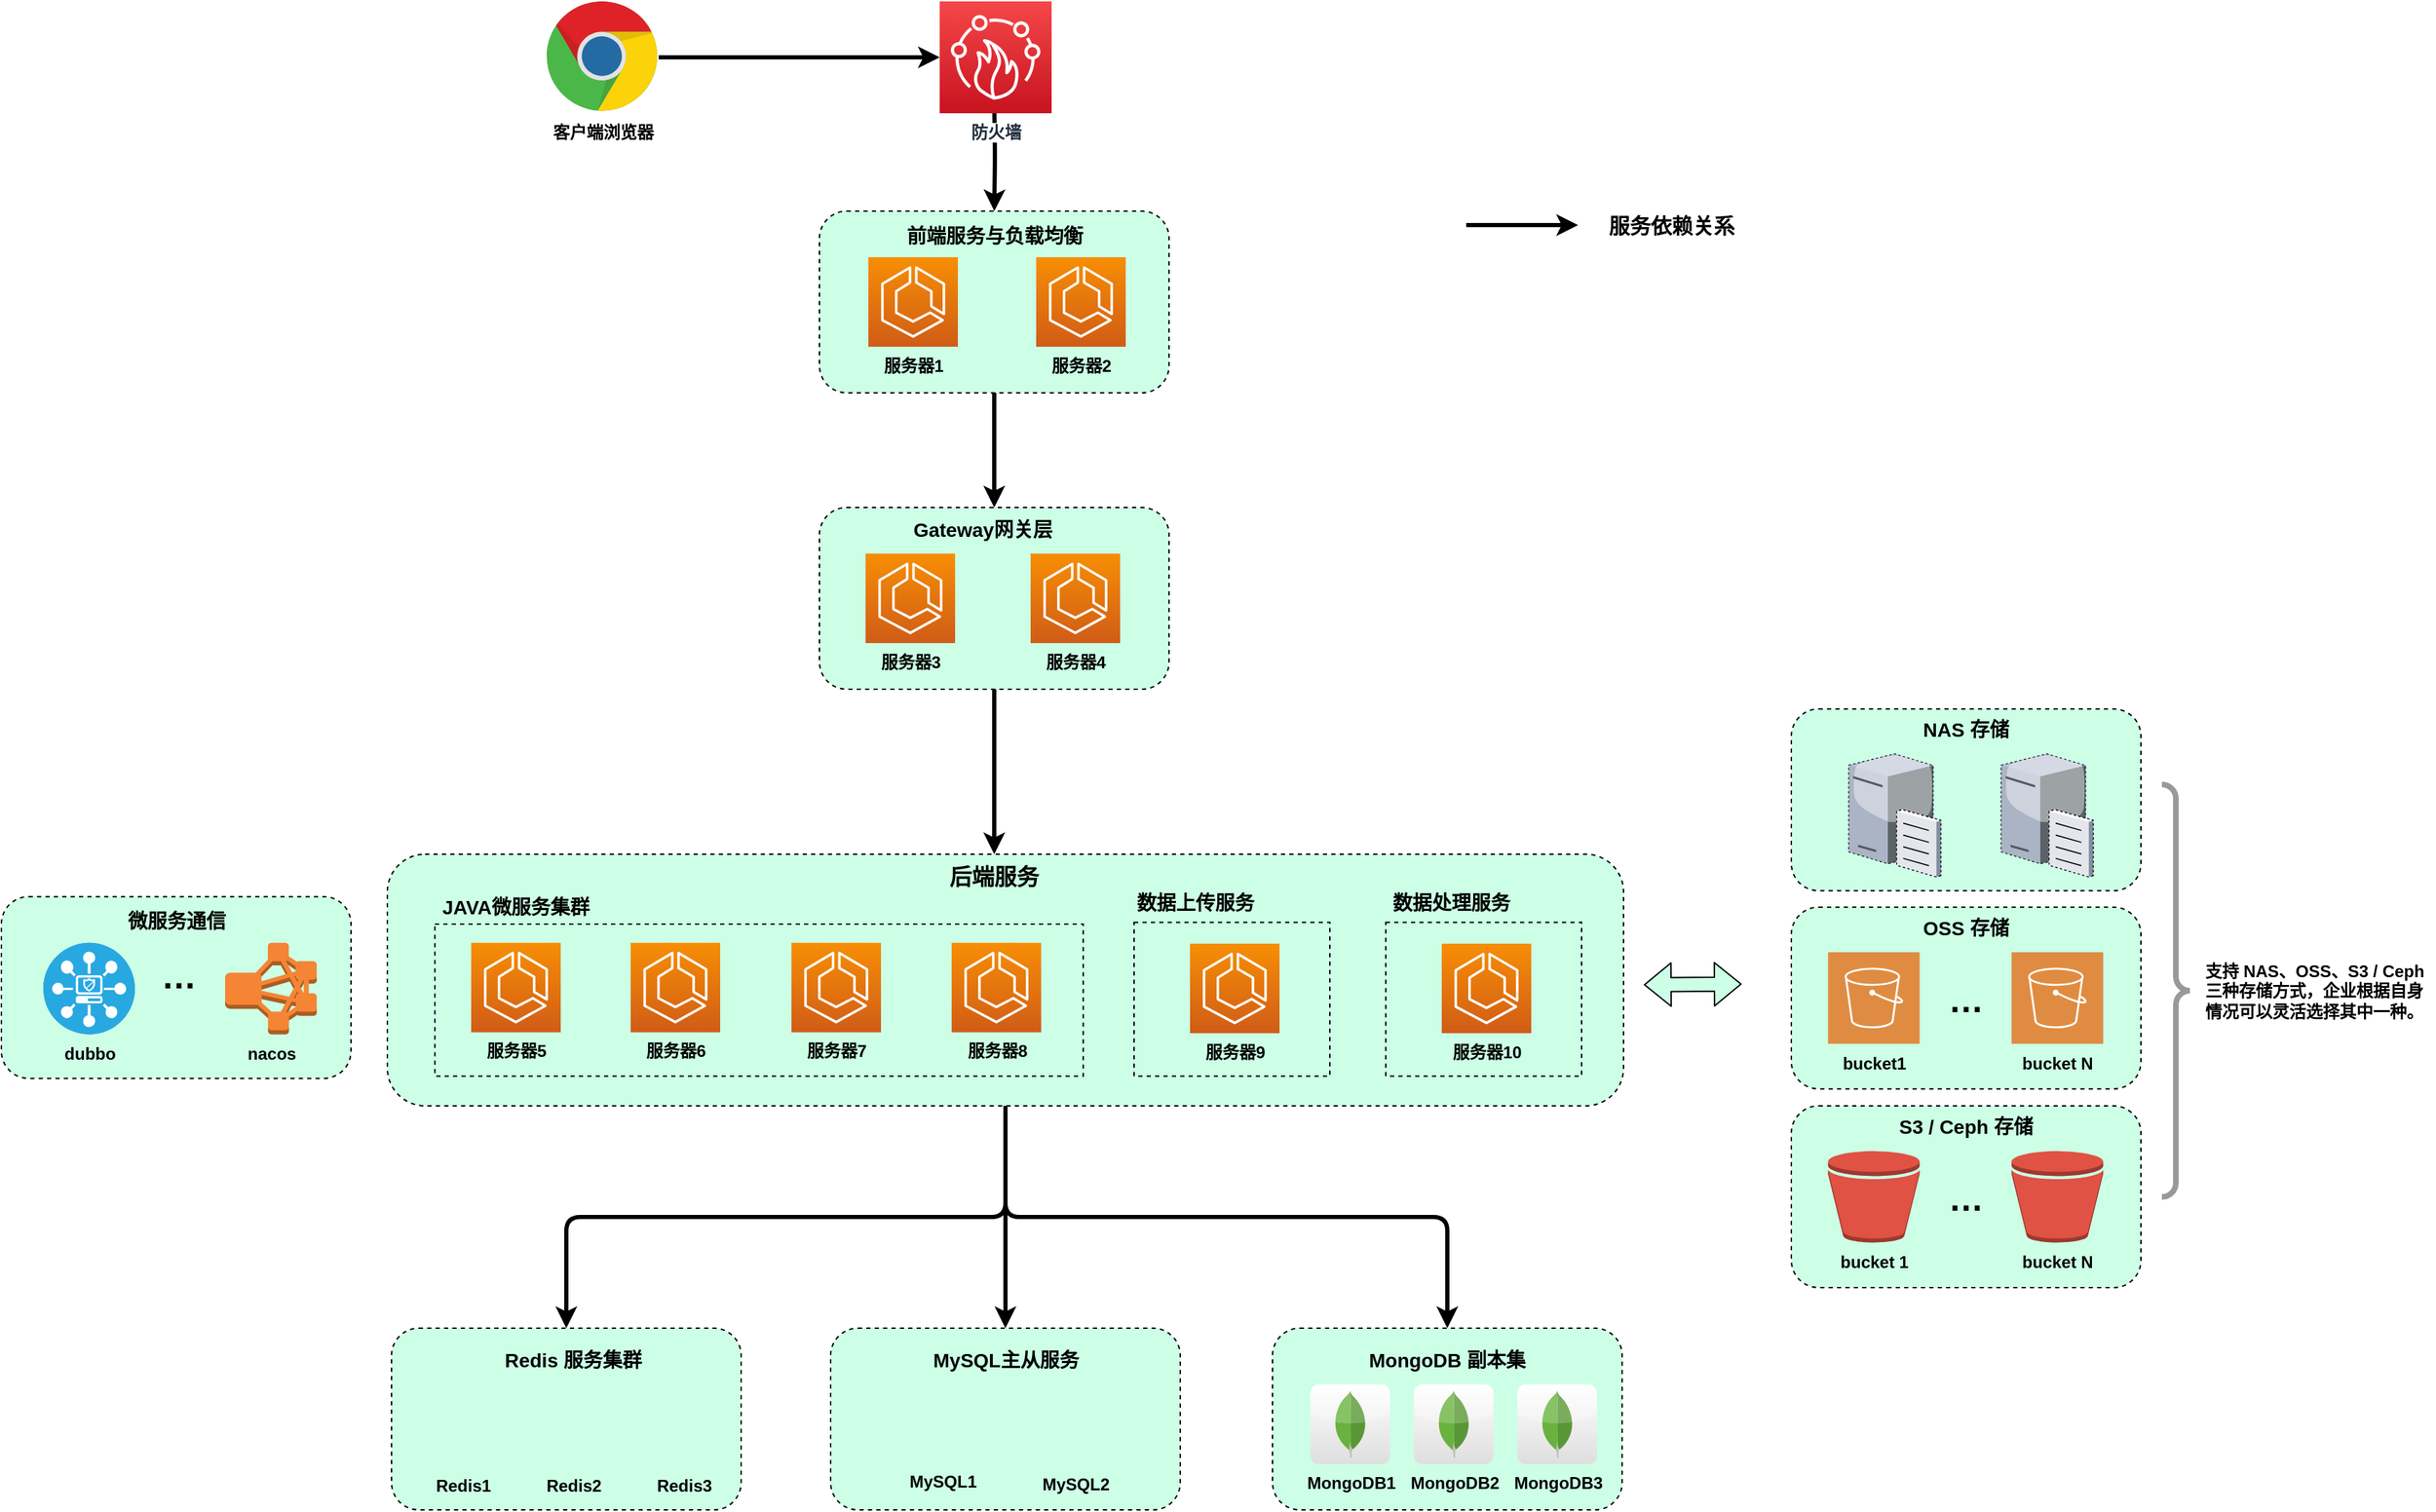<mxfile version="14.8.3" type="github">
  <diagram id="9aS60letDVtKuTQgeGno" name="第 1 页">
    <mxGraphModel dx="1483" dy="747" grid="1" gridSize="10" guides="1" tooltips="1" connect="1" arrows="1" fold="1" page="1" pageScale="1" pageWidth="827" pageHeight="1169" math="0" shadow="0">
      <root>
        <mxCell id="0" />
        <mxCell id="1" parent="0" />
        <mxCell id="LMl4s2mU0-_XnzE5FJ5L-33" value="" style="group" parent="1" vertex="1" connectable="0">
          <mxGeometry x="416" y="700" width="824" height="230" as="geometry" />
        </mxCell>
        <mxCell id="LMl4s2mU0-_XnzE5FJ5L-34" value="" style="rounded=1;whiteSpace=wrap;html=1;labelBackgroundColor=#ffffff;fontSize=12;dashed=1;fillColor=#CCFFE6;" parent="LMl4s2mU0-_XnzE5FJ5L-33" vertex="1">
          <mxGeometry x="-60" width="884" height="180" as="geometry" />
        </mxCell>
        <mxCell id="LMl4s2mU0-_XnzE5FJ5L-35" value="&lt;b&gt;&lt;font style=&quot;font-size: 16px&quot;&gt;后端服务&lt;/font&gt;&lt;/b&gt;" style="text;html=1;strokeColor=none;fillColor=none;align=center;verticalAlign=middle;whiteSpace=wrap;rounded=0;" parent="LMl4s2mU0-_XnzE5FJ5L-33" vertex="1">
          <mxGeometry x="304" y="2.002" width="140.08" height="27.686" as="geometry" />
        </mxCell>
        <mxCell id="BAyS1tHSCjZZiCjXr1xb-20" value="&lt;b&gt;&lt;font style=&quot;font-size: 14px&quot;&gt;JAVA微服务集群&lt;/font&gt;&lt;/b&gt;" style="text;html=1;strokeColor=none;fillColor=none;align=center;verticalAlign=middle;whiteSpace=wrap;rounded=0;" vertex="1" parent="LMl4s2mU0-_XnzE5FJ5L-33">
          <mxGeometry x="-26" y="24" width="116" height="27.69" as="geometry" />
        </mxCell>
        <mxCell id="BAyS1tHSCjZZiCjXr1xb-23" value="数据上传服务" style="text;html=1;strokeColor=none;fillColor=none;align=center;verticalAlign=middle;whiteSpace=wrap;rounded=0;dashed=1;labelBackgroundColor=none;fontSize=14;fontStyle=1" vertex="1" parent="LMl4s2mU0-_XnzE5FJ5L-33">
          <mxGeometry x="470" y="25" width="96" height="20" as="geometry" />
        </mxCell>
        <mxCell id="G7WuKX-GFEOF_fC3CHL7-7" value="&lt;b&gt;&lt;font color=&quot;#000000&quot;&gt;服务器9&lt;/font&gt;&lt;/b&gt;" style="points=[[0,0,0],[0.25,0,0],[0.5,0,0],[0.75,0,0],[1,0,0],[0,1,0],[0.25,1,0],[0.5,1,0],[0.75,1,0],[1,1,0],[0,0.25,0],[0,0.5,0],[0,0.75,0],[1,0.25,0],[1,0.5,0],[1,0.75,0]];outlineConnect=0;fontColor=#232F3E;gradientColor=#F78E04;gradientDirection=north;fillColor=#D05C17;strokeColor=#ffffff;dashed=0;verticalLabelPosition=bottom;verticalAlign=top;align=center;html=1;fontSize=12;fontStyle=0;aspect=fixed;shape=mxgraph.aws4.resourceIcon;resIcon=mxgraph.aws4.ecs;labelBackgroundColor=none;" parent="LMl4s2mU0-_XnzE5FJ5L-33" vertex="1">
          <mxGeometry x="514" y="64" width="64" height="64" as="geometry" />
        </mxCell>
        <mxCell id="BAyS1tHSCjZZiCjXr1xb-27" value="" style="rounded=0;whiteSpace=wrap;html=1;align=center;strokeWidth=1;dashed=1;fillColor=none;" vertex="1" parent="LMl4s2mU0-_XnzE5FJ5L-33">
          <mxGeometry x="654" y="48.69" width="140" height="110" as="geometry" />
        </mxCell>
        <mxCell id="LMl4s2mU0-_XnzE5FJ5L-64" value="数据处理服务" style="text;html=1;strokeColor=none;fillColor=none;align=center;verticalAlign=middle;whiteSpace=wrap;rounded=0;dashed=1;labelBackgroundColor=none;fontSize=14;fontStyle=1" parent="LMl4s2mU0-_XnzE5FJ5L-33" vertex="1">
          <mxGeometry x="653" y="25" width="96" height="20" as="geometry" />
        </mxCell>
        <mxCell id="LMl4s2mU0-_XnzE5FJ5L-69" value="&lt;b&gt;&lt;font color=&quot;#000000&quot;&gt;服务器10&lt;/font&gt;&lt;/b&gt;" style="points=[[0,0,0],[0.25,0,0],[0.5,0,0],[0.75,0,0],[1,0,0],[0,1,0],[0.25,1,0],[0.5,1,0],[0.75,1,0],[1,1,0],[0,0.25,0],[0,0.5,0],[0,0.75,0],[1,0.25,0],[1,0.5,0],[1,0.75,0]];outlineConnect=0;fontColor=#232F3E;gradientColor=#F78E04;gradientDirection=north;fillColor=#D05C17;strokeColor=#ffffff;dashed=0;verticalLabelPosition=bottom;verticalAlign=top;align=center;html=1;fontSize=12;fontStyle=0;aspect=fixed;shape=mxgraph.aws4.resourceIcon;resIcon=mxgraph.aws4.ecs;labelBackgroundColor=none;" parent="LMl4s2mU0-_XnzE5FJ5L-33" vertex="1">
          <mxGeometry x="694" y="64" width="64" height="64" as="geometry" />
        </mxCell>
        <mxCell id="BAyS1tHSCjZZiCjXr1xb-21" value="" style="rounded=0;whiteSpace=wrap;html=1;align=center;strokeWidth=1;dashed=1;fillColor=none;" vertex="1" parent="1">
          <mxGeometry x="390" y="750" width="463.64" height="108.69" as="geometry" />
        </mxCell>
        <mxCell id="BAyS1tHSCjZZiCjXr1xb-10" value="" style="rounded=1;whiteSpace=wrap;html=1;labelBackgroundColor=#ffffff;fontSize=12;dashed=1;fillColor=#CCFFE6;" vertex="1" parent="1">
          <mxGeometry x="1360" y="737.88" width="250" height="130" as="geometry" />
        </mxCell>
        <mxCell id="LMl4s2mU0-_XnzE5FJ5L-1" value="" style="rounded=1;whiteSpace=wrap;html=1;labelBackgroundColor=#ffffff;fontSize=12;dashed=1;fillColor=#CCFFE6;" parent="1" vertex="1">
          <mxGeometry x="1360" y="880" width="250" height="130" as="geometry" />
        </mxCell>
        <mxCell id="LMl4s2mU0-_XnzE5FJ5L-2" value="" style="rounded=1;whiteSpace=wrap;html=1;labelBackgroundColor=#CCFFE6;fontSize=12;dashed=1;fillColor=#CCFFE6;" parent="1" vertex="1">
          <mxGeometry x="359" y="1039" width="250" height="130" as="geometry" />
        </mxCell>
        <mxCell id="LMl4s2mU0-_XnzE5FJ5L-3" value="" style="rounded=1;whiteSpace=wrap;html=1;labelBackgroundColor=#ffffff;fontSize=12;dashed=1;fillColor=#CCFFE6;" parent="1" vertex="1">
          <mxGeometry x="673" y="1039" width="250" height="130" as="geometry" />
        </mxCell>
        <mxCell id="LMl4s2mU0-_XnzE5FJ5L-4" value="" style="rounded=1;whiteSpace=wrap;html=1;labelBackgroundColor=#ffffff;fontSize=12;dashed=1;fillColor=#CCFFE6;" parent="1" vertex="1">
          <mxGeometry x="989" y="1039" width="250" height="130" as="geometry" />
        </mxCell>
        <mxCell id="LMl4s2mU0-_XnzE5FJ5L-6" style="edgeStyle=orthogonalEdgeStyle;rounded=1;orthogonalLoop=1;jettySize=auto;html=1;entryX=0;entryY=0.5;entryDx=0;entryDy=0;entryPerimeter=0;strokeWidth=3;" parent="1" source="LMl4s2mU0-_XnzE5FJ5L-7" target="LMl4s2mU0-_XnzE5FJ5L-9" edge="1">
          <mxGeometry relative="1" as="geometry">
            <mxPoint x="760" y="120.3" as="targetPoint" />
          </mxGeometry>
        </mxCell>
        <mxCell id="LMl4s2mU0-_XnzE5FJ5L-7" value="&lt;b&gt;客户端浏览器&lt;/b&gt;" style="dashed=0;outlineConnect=0;html=1;align=center;labelPosition=center;verticalLabelPosition=bottom;verticalAlign=top;shape=mxgraph.weblogos.chrome" parent="1" vertex="1">
          <mxGeometry x="470" y="90" width="80" height="80" as="geometry" />
        </mxCell>
        <mxCell id="LMl4s2mU0-_XnzE5FJ5L-8" style="edgeStyle=orthogonalEdgeStyle;rounded=1;orthogonalLoop=1;jettySize=auto;html=1;strokeWidth=3;entryX=0.5;entryY=0;entryDx=0;entryDy=0;" parent="1" target="LMl4s2mU0-_XnzE5FJ5L-23" edge="1">
          <mxGeometry relative="1" as="geometry">
            <mxPoint x="790" y="160.3" as="sourcePoint" />
          </mxGeometry>
        </mxCell>
        <mxCell id="LMl4s2mU0-_XnzE5FJ5L-9" value="&lt;b&gt;防火墙&lt;/b&gt;" style="points=[[0,0,0],[0.25,0,0],[0.5,0,0],[0.75,0,0],[1,0,0],[0,1,0],[0.25,1,0],[0.5,1,0],[0.75,1,0],[1,1,0],[0,0.25,0],[0,0.5,0],[0,0.75,0],[1,0.25,0],[1,0.5,0],[1,0.75,0]];outlineConnect=0;fontColor=#232F3E;gradientColor=#F54749;gradientDirection=north;fillColor=#C7131F;strokeColor=#ffffff;dashed=0;verticalLabelPosition=bottom;verticalAlign=top;align=center;html=1;fontSize=12;fontStyle=0;aspect=fixed;shape=mxgraph.aws4.resourceIcon;resIcon=mxgraph.aws4.firewall_manager;labelBackgroundColor=#ffffff;" parent="1" vertex="1">
          <mxGeometry x="751" y="90" width="80" height="80" as="geometry" />
        </mxCell>
        <mxCell id="LMl4s2mU0-_XnzE5FJ5L-15" value="Redis1" style="shape=image;html=1;verticalAlign=top;verticalLabelPosition=bottom;labelBackgroundColor=none;imageAspect=0;aspect=fixed;image=https://cdn4.iconfinder.com/data/icons/redis-2/1451/Untitled-2-128.png;fontSize=12;fontStyle=1" parent="1" vertex="1">
          <mxGeometry x="381" y="1080.3" width="57.6" height="57.6" as="geometry" />
        </mxCell>
        <mxCell id="LMl4s2mU0-_XnzE5FJ5L-16" value="&lt;b&gt;MongoDB1&lt;/b&gt;" style="dashed=0;outlineConnect=0;html=1;align=center;labelPosition=center;verticalLabelPosition=bottom;verticalAlign=top;shape=mxgraph.webicons.mongodb;gradientColor=#DFDEDE;labelBackgroundColor=none;fontSize=12;" parent="1" vertex="1">
          <mxGeometry x="1016" y="1079.3" width="57" height="57" as="geometry" />
        </mxCell>
        <mxCell id="LMl4s2mU0-_XnzE5FJ5L-18" style="edgeStyle=orthogonalEdgeStyle;rounded=1;orthogonalLoop=1;jettySize=auto;html=1;strokeWidth=3;fontSize=13;" parent="1" edge="1">
          <mxGeometry relative="1" as="geometry">
            <mxPoint x="1127.5" y="250" as="sourcePoint" />
            <mxPoint x="1207.5" y="250" as="targetPoint" />
          </mxGeometry>
        </mxCell>
        <mxCell id="LMl4s2mU0-_XnzE5FJ5L-19" value="服务依赖关系" style="text;html=1;strokeColor=none;fillColor=none;align=center;verticalAlign=middle;whiteSpace=wrap;rounded=0;dashed=1;labelBackgroundColor=#ffffff;fontSize=15;fontStyle=1" parent="1" vertex="1">
          <mxGeometry x="1223.5" y="240" width="101" height="20" as="geometry" />
        </mxCell>
        <mxCell id="LMl4s2mU0-_XnzE5FJ5L-20" value="S3 / Ceph 存储" style="text;html=1;strokeColor=none;fillColor=none;align=center;verticalAlign=middle;whiteSpace=wrap;rounded=0;dashed=1;labelBackgroundColor=none;fontSize=14;fontStyle=1" parent="1" vertex="1">
          <mxGeometry x="1375" y="885" width="220" height="20" as="geometry" />
        </mxCell>
        <mxCell id="LMl4s2mU0-_XnzE5FJ5L-21" value="" style="shape=flexArrow;endArrow=classic;startArrow=classic;html=1;strokeWidth=1;fontSize=14;shadow=0;sketch=0;fillColor=#CCFFE6;" parent="1" edge="1">
          <mxGeometry width="50" height="50" relative="1" as="geometry">
            <mxPoint x="1254.5" y="793.38" as="sourcePoint" />
            <mxPoint x="1324.5" y="792.88" as="targetPoint" />
          </mxGeometry>
        </mxCell>
        <mxCell id="LMl4s2mU0-_XnzE5FJ5L-22" value="" style="group" parent="1" vertex="1" connectable="0">
          <mxGeometry x="665" y="240" width="250" height="130" as="geometry" />
        </mxCell>
        <mxCell id="LMl4s2mU0-_XnzE5FJ5L-23" value="" style="rounded=1;whiteSpace=wrap;html=1;labelBackgroundColor=#ffffff;fontSize=12;dashed=1;fillColor=#CCFFE6;" parent="LMl4s2mU0-_XnzE5FJ5L-22" vertex="1">
          <mxGeometry width="250" height="130" as="geometry" />
        </mxCell>
        <mxCell id="LMl4s2mU0-_XnzE5FJ5L-24" value="&lt;b&gt;&lt;font style=&quot;font-size: 14px&quot;&gt;前端服务与负载均衡&lt;/font&gt;&lt;/b&gt;" style="text;html=1;strokeColor=none;fillColor=none;align=center;verticalAlign=middle;whiteSpace=wrap;rounded=0;" parent="LMl4s2mU0-_XnzE5FJ5L-22" vertex="1">
          <mxGeometry x="57.5" y="8.15" width="135" height="20" as="geometry" />
        </mxCell>
        <mxCell id="LMl4s2mU0-_XnzE5FJ5L-25" value="&lt;b&gt;&lt;font color=&quot;#000000&quot;&gt;服务器2&lt;/font&gt;&lt;/b&gt;" style="points=[[0,0,0],[0.25,0,0],[0.5,0,0],[0.75,0,0],[1,0,0],[0,1,0],[0.25,1,0],[0.5,1,0],[0.75,1,0],[1,1,0],[0,0.25,0],[0,0.5,0],[0,0.75,0],[1,0.25,0],[1,0.5,0],[1,0.75,0]];outlineConnect=0;fontColor=#232F3E;gradientColor=#F78E04;gradientDirection=north;fillColor=#D05C17;strokeColor=#ffffff;dashed=0;verticalLabelPosition=bottom;verticalAlign=top;align=center;html=1;fontSize=12;fontStyle=0;aspect=fixed;shape=mxgraph.aws4.resourceIcon;resIcon=mxgraph.aws4.ecs;labelBackgroundColor=none;" parent="LMl4s2mU0-_XnzE5FJ5L-22" vertex="1">
          <mxGeometry x="155" y="33" width="64" height="64" as="geometry" />
        </mxCell>
        <mxCell id="LMl4s2mU0-_XnzE5FJ5L-26" value="&lt;b&gt;&lt;font color=&quot;#000000&quot;&gt;服务器1&lt;/font&gt;&lt;/b&gt;" style="points=[[0,0,0],[0.25,0,0],[0.5,0,0],[0.75,0,0],[1,0,0],[0,1,0],[0.25,1,0],[0.5,1,0],[0.75,1,0],[1,1,0],[0,0.25,0],[0,0.5,0],[0,0.75,0],[1,0.25,0],[1,0.5,0],[1,0.75,0]];outlineConnect=0;fontColor=#232F3E;gradientColor=#F78E04;gradientDirection=north;fillColor=#D05C17;strokeColor=#ffffff;dashed=0;verticalLabelPosition=bottom;verticalAlign=top;align=center;html=1;fontSize=12;fontStyle=0;aspect=fixed;shape=mxgraph.aws4.resourceIcon;resIcon=mxgraph.aws4.ecs;labelBackgroundColor=none;" parent="LMl4s2mU0-_XnzE5FJ5L-22" vertex="1">
          <mxGeometry x="35" y="33" width="64" height="64" as="geometry" />
        </mxCell>
        <mxCell id="LMl4s2mU0-_XnzE5FJ5L-27" value="" style="group" parent="1" vertex="1" connectable="0">
          <mxGeometry x="665" y="452" width="250" height="130" as="geometry" />
        </mxCell>
        <mxCell id="LMl4s2mU0-_XnzE5FJ5L-28" value="" style="rounded=1;whiteSpace=wrap;html=1;labelBackgroundColor=#ffffff;fontSize=12;dashed=1;fillColor=#CCFFE6;" parent="LMl4s2mU0-_XnzE5FJ5L-27" vertex="1">
          <mxGeometry width="250" height="130" as="geometry" />
        </mxCell>
        <mxCell id="LMl4s2mU0-_XnzE5FJ5L-29" value="&lt;b&gt;&lt;font color=&quot;#000000&quot;&gt;服务器3&lt;/font&gt;&lt;/b&gt;" style="points=[[0,0,0],[0.25,0,0],[0.5,0,0],[0.75,0,0],[1,0,0],[0,1,0],[0.25,1,0],[0.5,1,0],[0.75,1,0],[1,1,0],[0,0.25,0],[0,0.5,0],[0,0.75,0],[1,0.25,0],[1,0.5,0],[1,0.75,0]];outlineConnect=0;fontColor=#232F3E;gradientColor=#F78E04;gradientDirection=north;fillColor=#D05C17;strokeColor=#ffffff;dashed=0;verticalLabelPosition=bottom;verticalAlign=top;align=center;html=1;fontSize=12;fontStyle=0;aspect=fixed;shape=mxgraph.aws4.resourceIcon;resIcon=mxgraph.aws4.ecs;labelBackgroundColor=none;" parent="LMl4s2mU0-_XnzE5FJ5L-27" vertex="1">
          <mxGeometry x="33" y="33" width="64" height="64" as="geometry" />
        </mxCell>
        <mxCell id="LMl4s2mU0-_XnzE5FJ5L-30" value="&lt;b&gt;&lt;font color=&quot;#000000&quot;&gt;服务器4&lt;/font&gt;&lt;/b&gt;" style="points=[[0,0,0],[0.25,0,0],[0.5,0,0],[0.75,0,0],[1,0,0],[0,1,0],[0.25,1,0],[0.5,1,0],[0.75,1,0],[1,1,0],[0,0.25,0],[0,0.5,0],[0,0.75,0],[1,0.25,0],[1,0.5,0],[1,0.75,0]];outlineConnect=0;fontColor=#232F3E;gradientColor=#F78E04;gradientDirection=north;fillColor=#D05C17;strokeColor=#ffffff;dashed=0;verticalLabelPosition=bottom;verticalAlign=top;align=center;html=1;fontSize=12;fontStyle=0;aspect=fixed;shape=mxgraph.aws4.resourceIcon;resIcon=mxgraph.aws4.ecs;labelBackgroundColor=none;" parent="LMl4s2mU0-_XnzE5FJ5L-27" vertex="1">
          <mxGeometry x="151" y="33" width="64" height="64" as="geometry" />
        </mxCell>
        <mxCell id="LMl4s2mU0-_XnzE5FJ5L-31" style="edgeStyle=orthogonalEdgeStyle;rounded=1;orthogonalLoop=1;jettySize=auto;html=1;strokeWidth=3;entryX=0.5;entryY=0;entryDx=0;entryDy=0;exitX=0.5;exitY=1;exitDx=0;exitDy=0;" parent="1" source="LMl4s2mU0-_XnzE5FJ5L-23" target="LMl4s2mU0-_XnzE5FJ5L-28" edge="1">
          <mxGeometry relative="1" as="geometry">
            <mxPoint x="799" y="370" as="sourcePoint" />
            <mxPoint x="800" y="272" as="targetPoint" />
          </mxGeometry>
        </mxCell>
        <mxCell id="LMl4s2mU0-_XnzE5FJ5L-32" value="&lt;b&gt;&lt;font style=&quot;font-size: 14px&quot;&gt;Gateway网关层&lt;/font&gt;&lt;/b&gt;" style="text;html=1;strokeColor=none;fillColor=none;align=center;verticalAlign=middle;whiteSpace=wrap;rounded=0;" parent="1" vertex="1">
          <mxGeometry x="727" y="458" width="110" height="20" as="geometry" />
        </mxCell>
        <mxCell id="LMl4s2mU0-_XnzE5FJ5L-40" style="edgeStyle=orthogonalEdgeStyle;rounded=1;orthogonalLoop=1;jettySize=auto;html=1;strokeWidth=3;exitX=0.5;exitY=1;exitDx=0;exitDy=0;" parent="1" source="LMl4s2mU0-_XnzE5FJ5L-28" edge="1">
          <mxGeometry relative="1" as="geometry">
            <mxPoint x="800" y="402.0" as="sourcePoint" />
            <mxPoint x="790" y="700" as="targetPoint" />
          </mxGeometry>
        </mxCell>
        <mxCell id="LMl4s2mU0-_XnzE5FJ5L-42" value="&lt;b&gt;bucket 1&lt;/b&gt;" style="outlineConnect=0;dashed=0;verticalLabelPosition=bottom;verticalAlign=top;align=center;html=1;shape=mxgraph.aws3.bucket;fillColor=#E05243;gradientColor=none;" parent="1" vertex="1">
          <mxGeometry x="1386.25" y="912.25" width="65.5" height="65.5" as="geometry" />
        </mxCell>
        <mxCell id="LMl4s2mU0-_XnzE5FJ5L-43" value="&lt;b&gt;bucket N&lt;/b&gt;" style="outlineConnect=0;dashed=0;verticalLabelPosition=bottom;verticalAlign=top;align=center;html=1;shape=mxgraph.aws3.bucket;fillColor=#E05243;gradientColor=none;" parent="1" vertex="1">
          <mxGeometry x="1517.5" y="912.25" width="65.5" height="65.5" as="geometry" />
        </mxCell>
        <mxCell id="LMl4s2mU0-_XnzE5FJ5L-44" value="" style="group" parent="1" vertex="1" connectable="0">
          <mxGeometry x="80" y="730.34" width="250" height="130" as="geometry" />
        </mxCell>
        <mxCell id="LMl4s2mU0-_XnzE5FJ5L-45" value="" style="rounded=1;whiteSpace=wrap;html=1;labelBackgroundColor=#ffffff;fontSize=12;dashed=1;fillColor=#CCFFE6;" parent="LMl4s2mU0-_XnzE5FJ5L-44" vertex="1">
          <mxGeometry width="250" height="130" as="geometry" />
        </mxCell>
        <mxCell id="LMl4s2mU0-_XnzE5FJ5L-46" value="…" style="text;html=1;strokeColor=none;fillColor=none;align=center;verticalAlign=middle;whiteSpace=wrap;rounded=0;dashed=1;labelBackgroundColor=none;fontSize=25;fontStyle=1" parent="LMl4s2mU0-_XnzE5FJ5L-44" vertex="1">
          <mxGeometry x="107" y="46" width="40" height="20" as="geometry" />
        </mxCell>
        <mxCell id="LMl4s2mU0-_XnzE5FJ5L-47" value="&lt;span style=&quot;font-size: 14px&quot;&gt;&lt;b&gt;微服务通信&lt;/b&gt;&lt;/span&gt;" style="text;html=1;strokeColor=none;fillColor=none;align=center;verticalAlign=middle;whiteSpace=wrap;rounded=0;" parent="LMl4s2mU0-_XnzE5FJ5L-44" vertex="1">
          <mxGeometry x="67.5" y="8" width="115" height="20" as="geometry" />
        </mxCell>
        <mxCell id="LMl4s2mU0-_XnzE5FJ5L-48" value="&lt;span style=&quot;font-size: 12px&quot;&gt;dubbo&lt;/span&gt;" style="fillColor=#28A8E0;verticalLabelPosition=bottom;html=1;strokeColor=#ffffff;verticalAlign=top;align=center;points=[[0.145,0.145,0],[0.5,0,0],[0.855,0.145,0],[1,0.5,0],[0.855,0.855,0],[0.5,1,0],[0.145,0.855,0],[0,0.5,0]];pointerEvents=1;shape=mxgraph.cisco_safe.compositeIcon;bgIcon=ellipse;resIcon=mxgraph.cisco_safe.capability.distributed_denial_of_service_protection;dashed=1;labelBackgroundColor=none;fontSize=12;fontStyle=1" parent="LMl4s2mU0-_XnzE5FJ5L-44" vertex="1">
          <mxGeometry x="30" y="33" width="65.5" height="65.5" as="geometry" />
        </mxCell>
        <mxCell id="LMl4s2mU0-_XnzE5FJ5L-49" value="&lt;b&gt;nacos&lt;/b&gt;" style="outlineConnect=0;dashed=0;verticalLabelPosition=bottom;verticalAlign=top;align=center;html=1;shape=mxgraph.aws3.emr_cluster;fillColor=#F58534;gradientColor=none;labelBackgroundColor=none;fontSize=12;" parent="LMl4s2mU0-_XnzE5FJ5L-44" vertex="1">
          <mxGeometry x="160" y="33" width="65.5" height="65.5" as="geometry" />
        </mxCell>
        <mxCell id="LMl4s2mU0-_XnzE5FJ5L-50" value="&lt;b&gt;MySQL2&lt;/b&gt;" style="shape=image;html=1;verticalAlign=top;verticalLabelPosition=bottom;labelBackgroundColor=none;imageAspect=0;aspect=fixed;image=https://cdn4.iconfinder.com/data/icons/logos-3/181/MySQL-128.png;fontSize=12;" parent="1" vertex="1">
          <mxGeometry x="820" y="1081.95" width="55" height="55" as="geometry" />
        </mxCell>
        <mxCell id="LMl4s2mU0-_XnzE5FJ5L-51" value="&lt;span style=&quot;font-size: 14px&quot;&gt;&lt;b&gt;MySQL主从服务&lt;/b&gt;&lt;/span&gt;" style="text;html=1;strokeColor=none;fillColor=none;align=center;verticalAlign=middle;whiteSpace=wrap;rounded=0;" parent="1" vertex="1">
          <mxGeometry x="725.63" y="1051.6" width="144.75" height="20" as="geometry" />
        </mxCell>
        <mxCell id="LMl4s2mU0-_XnzE5FJ5L-52" value="&lt;span style=&quot;font-size: 14px&quot;&gt;&lt;b&gt;Redis 服务集群&lt;/b&gt;&lt;/span&gt;" style="text;html=1;strokeColor=none;fillColor=none;align=center;verticalAlign=middle;whiteSpace=wrap;rounded=0;" parent="1" vertex="1">
          <mxGeometry x="409" y="1051.6" width="160" height="20" as="geometry" />
        </mxCell>
        <mxCell id="LMl4s2mU0-_XnzE5FJ5L-53" value="&lt;span style=&quot;font-size: 14px&quot;&gt;&lt;b&gt;MongoDB 副本集&lt;/b&gt;&lt;/span&gt;" style="text;html=1;strokeColor=none;fillColor=none;align=center;verticalAlign=middle;whiteSpace=wrap;rounded=0;" parent="1" vertex="1">
          <mxGeometry x="1019" y="1051.6" width="190" height="20" as="geometry" />
        </mxCell>
        <mxCell id="LMl4s2mU0-_XnzE5FJ5L-55" value="&lt;b&gt;MySQL1&lt;/b&gt;" style="shape=image;html=1;verticalAlign=top;verticalLabelPosition=bottom;labelBackgroundColor=none;imageAspect=0;aspect=fixed;image=https://cdn4.iconfinder.com/data/icons/logos-3/181/MySQL-128.png;fontSize=12;" parent="1" vertex="1">
          <mxGeometry x="725.63" y="1080.3" width="55" height="55" as="geometry" />
        </mxCell>
        <mxCell id="LMl4s2mU0-_XnzE5FJ5L-56" value="Redis2" style="shape=image;html=1;verticalAlign=top;verticalLabelPosition=bottom;labelBackgroundColor=none;imageAspect=0;aspect=fixed;image=https://cdn4.iconfinder.com/data/icons/redis-2/1451/Untitled-2-128.png;fontSize=12;fontStyle=1" parent="1" vertex="1">
          <mxGeometry x="460" y="1080.3" width="57.6" height="57.6" as="geometry" />
        </mxCell>
        <mxCell id="LMl4s2mU0-_XnzE5FJ5L-57" value="Redis3" style="shape=image;html=1;verticalAlign=top;verticalLabelPosition=bottom;labelBackgroundColor=none;imageAspect=0;aspect=fixed;image=https://cdn4.iconfinder.com/data/icons/redis-2/1451/Untitled-2-128.png;fontSize=12;fontStyle=1" parent="1" vertex="1">
          <mxGeometry x="539" y="1080.3" width="57.6" height="57.6" as="geometry" />
        </mxCell>
        <mxCell id="LMl4s2mU0-_XnzE5FJ5L-58" value="&lt;b&gt;MongoDB2&lt;/b&gt;" style="dashed=0;outlineConnect=0;html=1;align=center;labelPosition=center;verticalLabelPosition=bottom;verticalAlign=top;shape=mxgraph.webicons.mongodb;gradientColor=#DFDEDE;labelBackgroundColor=none;fontSize=12;" parent="1" vertex="1">
          <mxGeometry x="1090" y="1079.3" width="57" height="57" as="geometry" />
        </mxCell>
        <mxCell id="LMl4s2mU0-_XnzE5FJ5L-59" value="&lt;b&gt;MongoDB3&lt;/b&gt;" style="dashed=0;outlineConnect=0;html=1;align=center;labelPosition=center;verticalLabelPosition=bottom;verticalAlign=top;shape=mxgraph.webicons.mongodb;gradientColor=#DFDEDE;labelBackgroundColor=none;fontSize=12;" parent="1" vertex="1">
          <mxGeometry x="1164" y="1079.3" width="57" height="57" as="geometry" />
        </mxCell>
        <mxCell id="LMl4s2mU0-_XnzE5FJ5L-62" value="…" style="text;html=1;strokeColor=none;fillColor=none;align=center;verticalAlign=middle;whiteSpace=wrap;rounded=0;dashed=1;labelBackgroundColor=none;fontSize=25;fontStyle=1" parent="1" vertex="1">
          <mxGeometry x="1465" y="935" width="40" height="20" as="geometry" />
        </mxCell>
        <mxCell id="BAyS1tHSCjZZiCjXr1xb-2" style="edgeStyle=orthogonalEdgeStyle;rounded=1;orthogonalLoop=1;jettySize=auto;html=1;strokeWidth=3;entryX=0.5;entryY=0;entryDx=0;entryDy=0;exitX=0.5;exitY=1;exitDx=0;exitDy=0;" edge="1" parent="1" source="LMl4s2mU0-_XnzE5FJ5L-34" target="LMl4s2mU0-_XnzE5FJ5L-2">
          <mxGeometry relative="1" as="geometry">
            <mxPoint x="770" y="910" as="sourcePoint" />
            <mxPoint x="770" y="1065" as="targetPoint" />
          </mxGeometry>
        </mxCell>
        <mxCell id="BAyS1tHSCjZZiCjXr1xb-3" style="edgeStyle=orthogonalEdgeStyle;rounded=1;orthogonalLoop=1;jettySize=auto;html=1;strokeWidth=3;entryX=0.5;entryY=0;entryDx=0;entryDy=0;exitX=0.5;exitY=1;exitDx=0;exitDy=0;" edge="1" parent="1" source="LMl4s2mU0-_XnzE5FJ5L-34" target="LMl4s2mU0-_XnzE5FJ5L-3">
          <mxGeometry relative="1" as="geometry">
            <mxPoint x="801" y="860" as="sourcePoint" />
            <mxPoint x="1009.5" y="1115.0" as="targetPoint" />
          </mxGeometry>
        </mxCell>
        <mxCell id="BAyS1tHSCjZZiCjXr1xb-4" style="edgeStyle=orthogonalEdgeStyle;rounded=1;orthogonalLoop=1;jettySize=auto;html=1;strokeWidth=3;entryX=0.5;entryY=0;entryDx=0;entryDy=0;exitX=0.5;exitY=1;exitDx=0;exitDy=0;" edge="1" parent="1" source="LMl4s2mU0-_XnzE5FJ5L-34" target="LMl4s2mU0-_XnzE5FJ5L-4">
          <mxGeometry relative="1" as="geometry">
            <mxPoint x="810" y="880" as="sourcePoint" />
            <mxPoint x="811" y="1049.0" as="targetPoint" />
          </mxGeometry>
        </mxCell>
        <mxCell id="BAyS1tHSCjZZiCjXr1xb-5" value="" style="rounded=1;whiteSpace=wrap;html=1;labelBackgroundColor=#ffffff;fontSize=12;dashed=1;fillColor=#CCFFE6;" vertex="1" parent="1">
          <mxGeometry x="1360" y="596.13" width="250" height="130" as="geometry" />
        </mxCell>
        <mxCell id="BAyS1tHSCjZZiCjXr1xb-6" value="" style="verticalLabelPosition=bottom;aspect=fixed;html=1;verticalAlign=top;strokeColor=none;align=center;outlineConnect=0;shape=mxgraph.citrix.file_server;dashed=1;labelBackgroundColor=none;fillColor=#CCFFE6;fontSize=25;" vertex="1" parent="1">
          <mxGeometry x="1401" y="626.13" width="65.85" height="90" as="geometry" />
        </mxCell>
        <mxCell id="BAyS1tHSCjZZiCjXr1xb-7" value="" style="verticalLabelPosition=bottom;aspect=fixed;html=1;verticalAlign=top;strokeColor=none;align=center;outlineConnect=0;shape=mxgraph.citrix.file_server;dashed=1;labelBackgroundColor=none;fillColor=#CCFFE6;fontSize=25;" vertex="1" parent="1">
          <mxGeometry x="1510" y="626.13" width="65.85" height="90" as="geometry" />
        </mxCell>
        <mxCell id="BAyS1tHSCjZZiCjXr1xb-8" value="NAS 存储" style="text;html=1;strokeColor=none;fillColor=none;align=center;verticalAlign=middle;whiteSpace=wrap;rounded=0;dashed=1;labelBackgroundColor=none;fontSize=14;fontStyle=1" vertex="1" parent="1">
          <mxGeometry x="1375" y="601.13" width="220" height="20" as="geometry" />
        </mxCell>
        <mxCell id="BAyS1tHSCjZZiCjXr1xb-9" value="&lt;b&gt;bucket1&lt;/b&gt;" style="pointerEvents=1;shadow=0;dashed=0;html=1;strokeColor=none;fillColor=#DF8C42;labelPosition=center;verticalLabelPosition=bottom;verticalAlign=top;align=center;outlineConnect=0;shape=mxgraph.veeam2.aws_s3;" vertex="1" parent="1">
          <mxGeometry x="1386.25" y="770.13" width="65.5" height="65.5" as="geometry" />
        </mxCell>
        <mxCell id="BAyS1tHSCjZZiCjXr1xb-11" value="OSS 存储" style="text;html=1;strokeColor=none;fillColor=none;align=center;verticalAlign=middle;whiteSpace=wrap;rounded=0;dashed=1;labelBackgroundColor=none;fontSize=14;fontStyle=1" vertex="1" parent="1">
          <mxGeometry x="1375" y="742.88" width="220" height="20" as="geometry" />
        </mxCell>
        <mxCell id="BAyS1tHSCjZZiCjXr1xb-14" value="…" style="text;html=1;strokeColor=none;fillColor=none;align=center;verticalAlign=middle;whiteSpace=wrap;rounded=0;dashed=1;labelBackgroundColor=none;fontSize=25;fontStyle=1" vertex="1" parent="1">
          <mxGeometry x="1465" y="792.88" width="40" height="20" as="geometry" />
        </mxCell>
        <mxCell id="BAyS1tHSCjZZiCjXr1xb-18" value="&lt;b&gt;bucket N&lt;/b&gt;" style="pointerEvents=1;shadow=0;dashed=0;html=1;strokeColor=none;fillColor=#DF8C42;labelPosition=center;verticalLabelPosition=bottom;verticalAlign=top;align=center;outlineConnect=0;shape=mxgraph.veeam2.aws_s3;" vertex="1" parent="1">
          <mxGeometry x="1517.5" y="770.13" width="65.5" height="65.5" as="geometry" />
        </mxCell>
        <mxCell id="BAyS1tHSCjZZiCjXr1xb-19" value="&lt;b&gt;支持 NAS、OSS、S3 / Ceph&lt;br&gt;三种存储方式，企业根据自身情况可以灵活选择其中一种。&lt;/b&gt;" style="text;html=1;strokeColor=none;fillColor=none;align=left;verticalAlign=middle;whiteSpace=wrap;rounded=0;" vertex="1" parent="1">
          <mxGeometry x="1654" y="767.63" width="166" height="60" as="geometry" />
        </mxCell>
        <mxCell id="LMl4s2mU0-_XnzE5FJ5L-36" value="&lt;b&gt;&lt;font color=&quot;#000000&quot;&gt;服务器5&lt;/font&gt;&lt;/b&gt;" style="points=[[0,0,0],[0.25,0,0],[0.5,0,0],[0.75,0,0],[1,0,0],[0,1,0],[0.25,1,0],[0.5,1,0],[0.75,1,0],[1,1,0],[0,0.25,0],[0,0.5,0],[0,0.75,0],[1,0.25,0],[1,0.5,0],[1,0.75,0]];outlineConnect=0;fontColor=#232F3E;gradientColor=#F78E04;gradientDirection=north;fillColor=#D05C17;strokeColor=#ffffff;dashed=0;verticalLabelPosition=bottom;verticalAlign=top;align=center;html=1;fontSize=12;fontStyle=0;aspect=fixed;shape=mxgraph.aws4.resourceIcon;resIcon=mxgraph.aws4.ecs;labelBackgroundColor=none;" parent="1" vertex="1">
          <mxGeometry x="415.957" y="763.342" width="64" height="64" as="geometry" />
        </mxCell>
        <mxCell id="LMl4s2mU0-_XnzE5FJ5L-37" value="&lt;b&gt;&lt;font color=&quot;#000000&quot;&gt;服务器6&lt;/font&gt;&lt;/b&gt;" style="points=[[0,0,0],[0.25,0,0],[0.5,0,0],[0.75,0,0],[1,0,0],[0,1,0],[0.25,1,0],[0.5,1,0],[0.75,1,0],[1,1,0],[0,0.25,0],[0,0.5,0],[0,0.75,0],[1,0.25,0],[1,0.5,0],[1,0.75,0]];outlineConnect=0;fontColor=#232F3E;gradientColor=#F78E04;gradientDirection=north;fillColor=#D05C17;strokeColor=#ffffff;dashed=0;verticalLabelPosition=bottom;verticalAlign=top;align=center;html=1;fontSize=12;fontStyle=0;aspect=fixed;shape=mxgraph.aws4.resourceIcon;resIcon=mxgraph.aws4.ecs;labelBackgroundColor=none;" parent="1" vertex="1">
          <mxGeometry x="530" y="763.342" width="64" height="64" as="geometry" />
        </mxCell>
        <mxCell id="LMl4s2mU0-_XnzE5FJ5L-38" value="&lt;b&gt;&lt;font color=&quot;#000000&quot;&gt;服务器7&lt;/font&gt;&lt;/b&gt;" style="points=[[0,0,0],[0.25,0,0],[0.5,0,0],[0.75,0,0],[1,0,0],[0,1,0],[0.25,1,0],[0.5,1,0],[0.75,1,0],[1,1,0],[0,0.25,0],[0,0.5,0],[0,0.75,0],[1,0.25,0],[1,0.5,0],[1,0.75,0]];outlineConnect=0;fontColor=#232F3E;gradientColor=#F78E04;gradientDirection=north;fillColor=#D05C17;strokeColor=#ffffff;dashed=0;verticalLabelPosition=bottom;verticalAlign=top;align=center;html=1;fontSize=12;fontStyle=0;aspect=fixed;shape=mxgraph.aws4.resourceIcon;resIcon=mxgraph.aws4.ecs;labelBackgroundColor=none;" parent="1" vertex="1">
          <mxGeometry x="645" y="763.342" width="64" height="64" as="geometry" />
        </mxCell>
        <mxCell id="LMl4s2mU0-_XnzE5FJ5L-39" value="&lt;b&gt;&lt;font color=&quot;#000000&quot;&gt;服务器8&lt;/font&gt;&lt;/b&gt;" style="points=[[0,0,0],[0.25,0,0],[0.5,0,0],[0.75,0,0],[1,0,0],[0,1,0],[0.25,1,0],[0.5,1,0],[0.75,1,0],[1,1,0],[0,0.25,0],[0,0.5,0],[0,0.75,0],[1,0.25,0],[1,0.5,0],[1,0.75,0]];outlineConnect=0;fontColor=#232F3E;gradientColor=#F78E04;gradientDirection=north;fillColor=#D05C17;strokeColor=#ffffff;dashed=0;verticalLabelPosition=bottom;verticalAlign=top;align=center;html=1;fontSize=12;fontStyle=0;aspect=fixed;shape=mxgraph.aws4.resourceIcon;resIcon=mxgraph.aws4.ecs;labelBackgroundColor=none;" parent="1" vertex="1">
          <mxGeometry x="759.533" y="763.342" width="64" height="64" as="geometry" />
        </mxCell>
        <mxCell id="BAyS1tHSCjZZiCjXr1xb-22" value="" style="rounded=0;whiteSpace=wrap;html=1;align=center;strokeWidth=1;dashed=1;fillColor=none;" vertex="1" parent="1">
          <mxGeometry x="890" y="748.69" width="140" height="110" as="geometry" />
        </mxCell>
        <mxCell id="BAyS1tHSCjZZiCjXr1xb-30" value="" style="verticalLabelPosition=bottom;shadow=0;dashed=0;align=center;html=1;verticalAlign=top;strokeWidth=4;shape=mxgraph.mockup.markup.curlyBrace;strokeColor=#999999;fillColor=none;rotation=90;" vertex="1" parent="1">
          <mxGeometry x="1487.5" y="787.63" width="295" height="20" as="geometry" />
        </mxCell>
      </root>
    </mxGraphModel>
  </diagram>
</mxfile>
